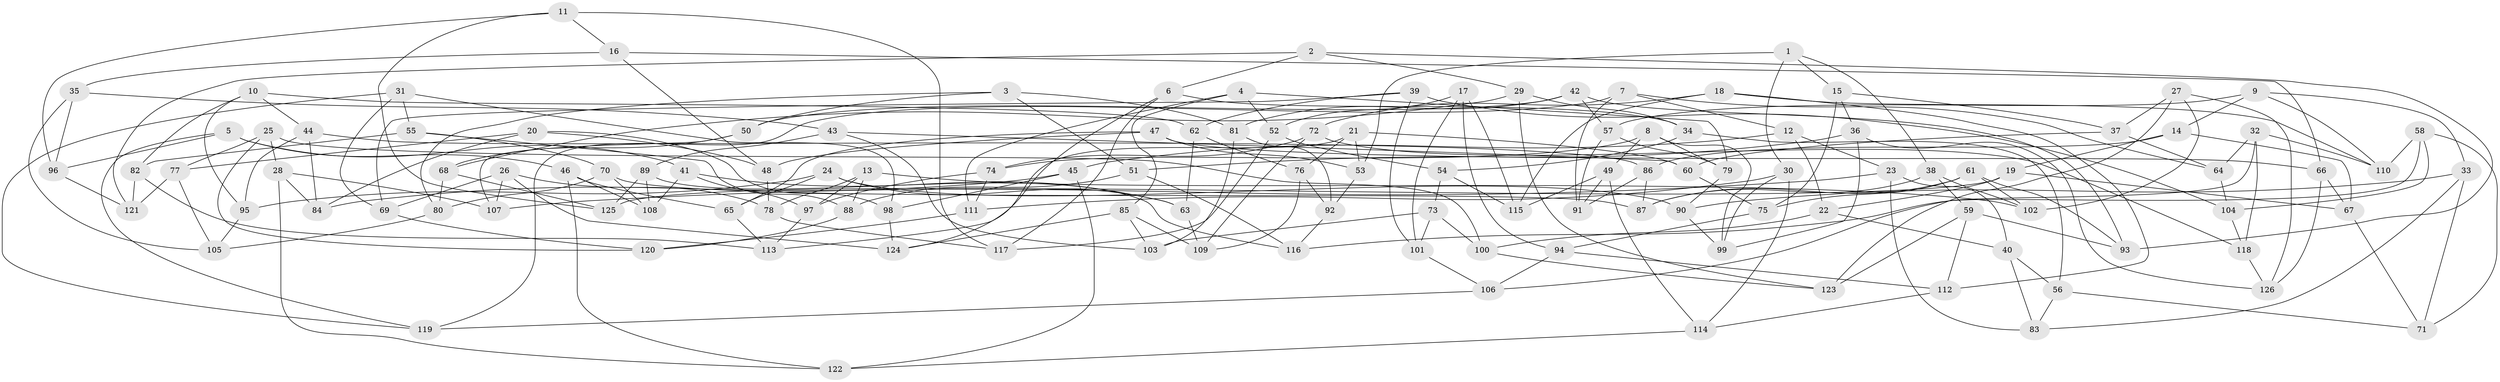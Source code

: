 // coarse degree distribution, {9: 0.09803921568627451, 10: 0.0784313725490196, 6: 0.1568627450980392, 5: 0.0392156862745098, 7: 0.058823529411764705, 8: 0.058823529411764705, 4: 0.3137254901960784, 3: 0.17647058823529413, 11: 0.0196078431372549}
// Generated by graph-tools (version 1.1) at 2025/53/03/04/25 22:53:31]
// undirected, 126 vertices, 252 edges
graph export_dot {
  node [color=gray90,style=filled];
  1;
  2;
  3;
  4;
  5;
  6;
  7;
  8;
  9;
  10;
  11;
  12;
  13;
  14;
  15;
  16;
  17;
  18;
  19;
  20;
  21;
  22;
  23;
  24;
  25;
  26;
  27;
  28;
  29;
  30;
  31;
  32;
  33;
  34;
  35;
  36;
  37;
  38;
  39;
  40;
  41;
  42;
  43;
  44;
  45;
  46;
  47;
  48;
  49;
  50;
  51;
  52;
  53;
  54;
  55;
  56;
  57;
  58;
  59;
  60;
  61;
  62;
  63;
  64;
  65;
  66;
  67;
  68;
  69;
  70;
  71;
  72;
  73;
  74;
  75;
  76;
  77;
  78;
  79;
  80;
  81;
  82;
  83;
  84;
  85;
  86;
  87;
  88;
  89;
  90;
  91;
  92;
  93;
  94;
  95;
  96;
  97;
  98;
  99;
  100;
  101;
  102;
  103;
  104;
  105;
  106;
  107;
  108;
  109;
  110;
  111;
  112;
  113;
  114;
  115;
  116;
  117;
  118;
  119;
  120;
  121;
  122;
  123;
  124;
  125;
  126;
  1 -- 15;
  1 -- 30;
  1 -- 53;
  1 -- 38;
  2 -- 29;
  2 -- 6;
  2 -- 93;
  2 -- 121;
  3 -- 80;
  3 -- 51;
  3 -- 50;
  3 -- 81;
  4 -- 79;
  4 -- 111;
  4 -- 52;
  4 -- 85;
  5 -- 41;
  5 -- 96;
  5 -- 46;
  5 -- 119;
  6 -- 34;
  6 -- 124;
  6 -- 117;
  7 -- 119;
  7 -- 64;
  7 -- 91;
  7 -- 12;
  8 -- 49;
  8 -- 99;
  8 -- 79;
  8 -- 74;
  9 -- 57;
  9 -- 110;
  9 -- 14;
  9 -- 33;
  10 -- 62;
  10 -- 95;
  10 -- 44;
  10 -- 82;
  11 -- 96;
  11 -- 117;
  11 -- 16;
  11 -- 125;
  12 -- 22;
  12 -- 23;
  12 -- 45;
  13 -- 78;
  13 -- 97;
  13 -- 102;
  13 -- 88;
  14 -- 19;
  14 -- 67;
  14 -- 86;
  15 -- 36;
  15 -- 75;
  15 -- 37;
  16 -- 35;
  16 -- 48;
  16 -- 66;
  17 -- 52;
  17 -- 115;
  17 -- 94;
  17 -- 101;
  18 -- 110;
  18 -- 72;
  18 -- 112;
  18 -- 115;
  19 -- 67;
  19 -- 22;
  19 -- 125;
  20 -- 98;
  20 -- 77;
  20 -- 48;
  20 -- 84;
  21 -- 113;
  21 -- 60;
  21 -- 76;
  21 -- 53;
  22 -- 100;
  22 -- 40;
  23 -- 83;
  23 -- 40;
  23 -- 107;
  24 -- 95;
  24 -- 65;
  24 -- 90;
  24 -- 63;
  25 -- 100;
  25 -- 120;
  25 -- 77;
  25 -- 28;
  26 -- 69;
  26 -- 78;
  26 -- 107;
  26 -- 124;
  27 -- 123;
  27 -- 126;
  27 -- 37;
  27 -- 102;
  28 -- 122;
  28 -- 84;
  28 -- 107;
  29 -- 68;
  29 -- 34;
  29 -- 123;
  30 -- 99;
  30 -- 111;
  30 -- 114;
  31 -- 119;
  31 -- 69;
  31 -- 55;
  31 -- 98;
  32 -- 118;
  32 -- 106;
  32 -- 64;
  32 -- 110;
  33 -- 83;
  33 -- 71;
  33 -- 90;
  34 -- 54;
  34 -- 56;
  35 -- 43;
  35 -- 96;
  35 -- 105;
  36 -- 126;
  36 -- 99;
  36 -- 51;
  37 -- 60;
  37 -- 64;
  38 -- 59;
  38 -- 102;
  38 -- 87;
  39 -- 101;
  39 -- 104;
  39 -- 62;
  39 -- 69;
  40 -- 83;
  40 -- 56;
  41 -- 108;
  41 -- 63;
  41 -- 97;
  42 -- 81;
  42 -- 50;
  42 -- 57;
  42 -- 93;
  43 -- 89;
  43 -- 60;
  43 -- 103;
  44 -- 84;
  44 -- 95;
  44 -- 86;
  45 -- 98;
  45 -- 84;
  45 -- 122;
  46 -- 108;
  46 -- 122;
  46 -- 65;
  47 -- 65;
  47 -- 66;
  47 -- 53;
  47 -- 48;
  48 -- 78;
  49 -- 91;
  49 -- 115;
  49 -- 114;
  50 -- 68;
  50 -- 107;
  51 -- 88;
  51 -- 116;
  52 -- 54;
  52 -- 117;
  53 -- 92;
  54 -- 73;
  54 -- 115;
  55 -- 70;
  55 -- 88;
  55 -- 82;
  56 -- 71;
  56 -- 83;
  57 -- 79;
  57 -- 91;
  58 -- 116;
  58 -- 71;
  58 -- 110;
  58 -- 104;
  59 -- 112;
  59 -- 123;
  59 -- 93;
  60 -- 75;
  61 -- 87;
  61 -- 93;
  61 -- 75;
  61 -- 102;
  62 -- 63;
  62 -- 76;
  63 -- 109;
  64 -- 104;
  65 -- 113;
  66 -- 67;
  66 -- 126;
  67 -- 71;
  68 -- 125;
  68 -- 80;
  69 -- 120;
  70 -- 80;
  70 -- 108;
  70 -- 87;
  72 -- 118;
  72 -- 74;
  72 -- 109;
  73 -- 101;
  73 -- 103;
  73 -- 100;
  74 -- 97;
  74 -- 111;
  75 -- 94;
  76 -- 109;
  76 -- 92;
  77 -- 121;
  77 -- 105;
  78 -- 117;
  79 -- 90;
  80 -- 105;
  81 -- 103;
  81 -- 92;
  82 -- 121;
  82 -- 113;
  85 -- 103;
  85 -- 124;
  85 -- 109;
  86 -- 87;
  86 -- 91;
  88 -- 120;
  89 -- 125;
  89 -- 116;
  89 -- 108;
  90 -- 99;
  92 -- 116;
  94 -- 112;
  94 -- 106;
  95 -- 105;
  96 -- 121;
  97 -- 113;
  98 -- 124;
  100 -- 123;
  101 -- 106;
  104 -- 118;
  106 -- 119;
  111 -- 120;
  112 -- 114;
  114 -- 122;
  118 -- 126;
}
